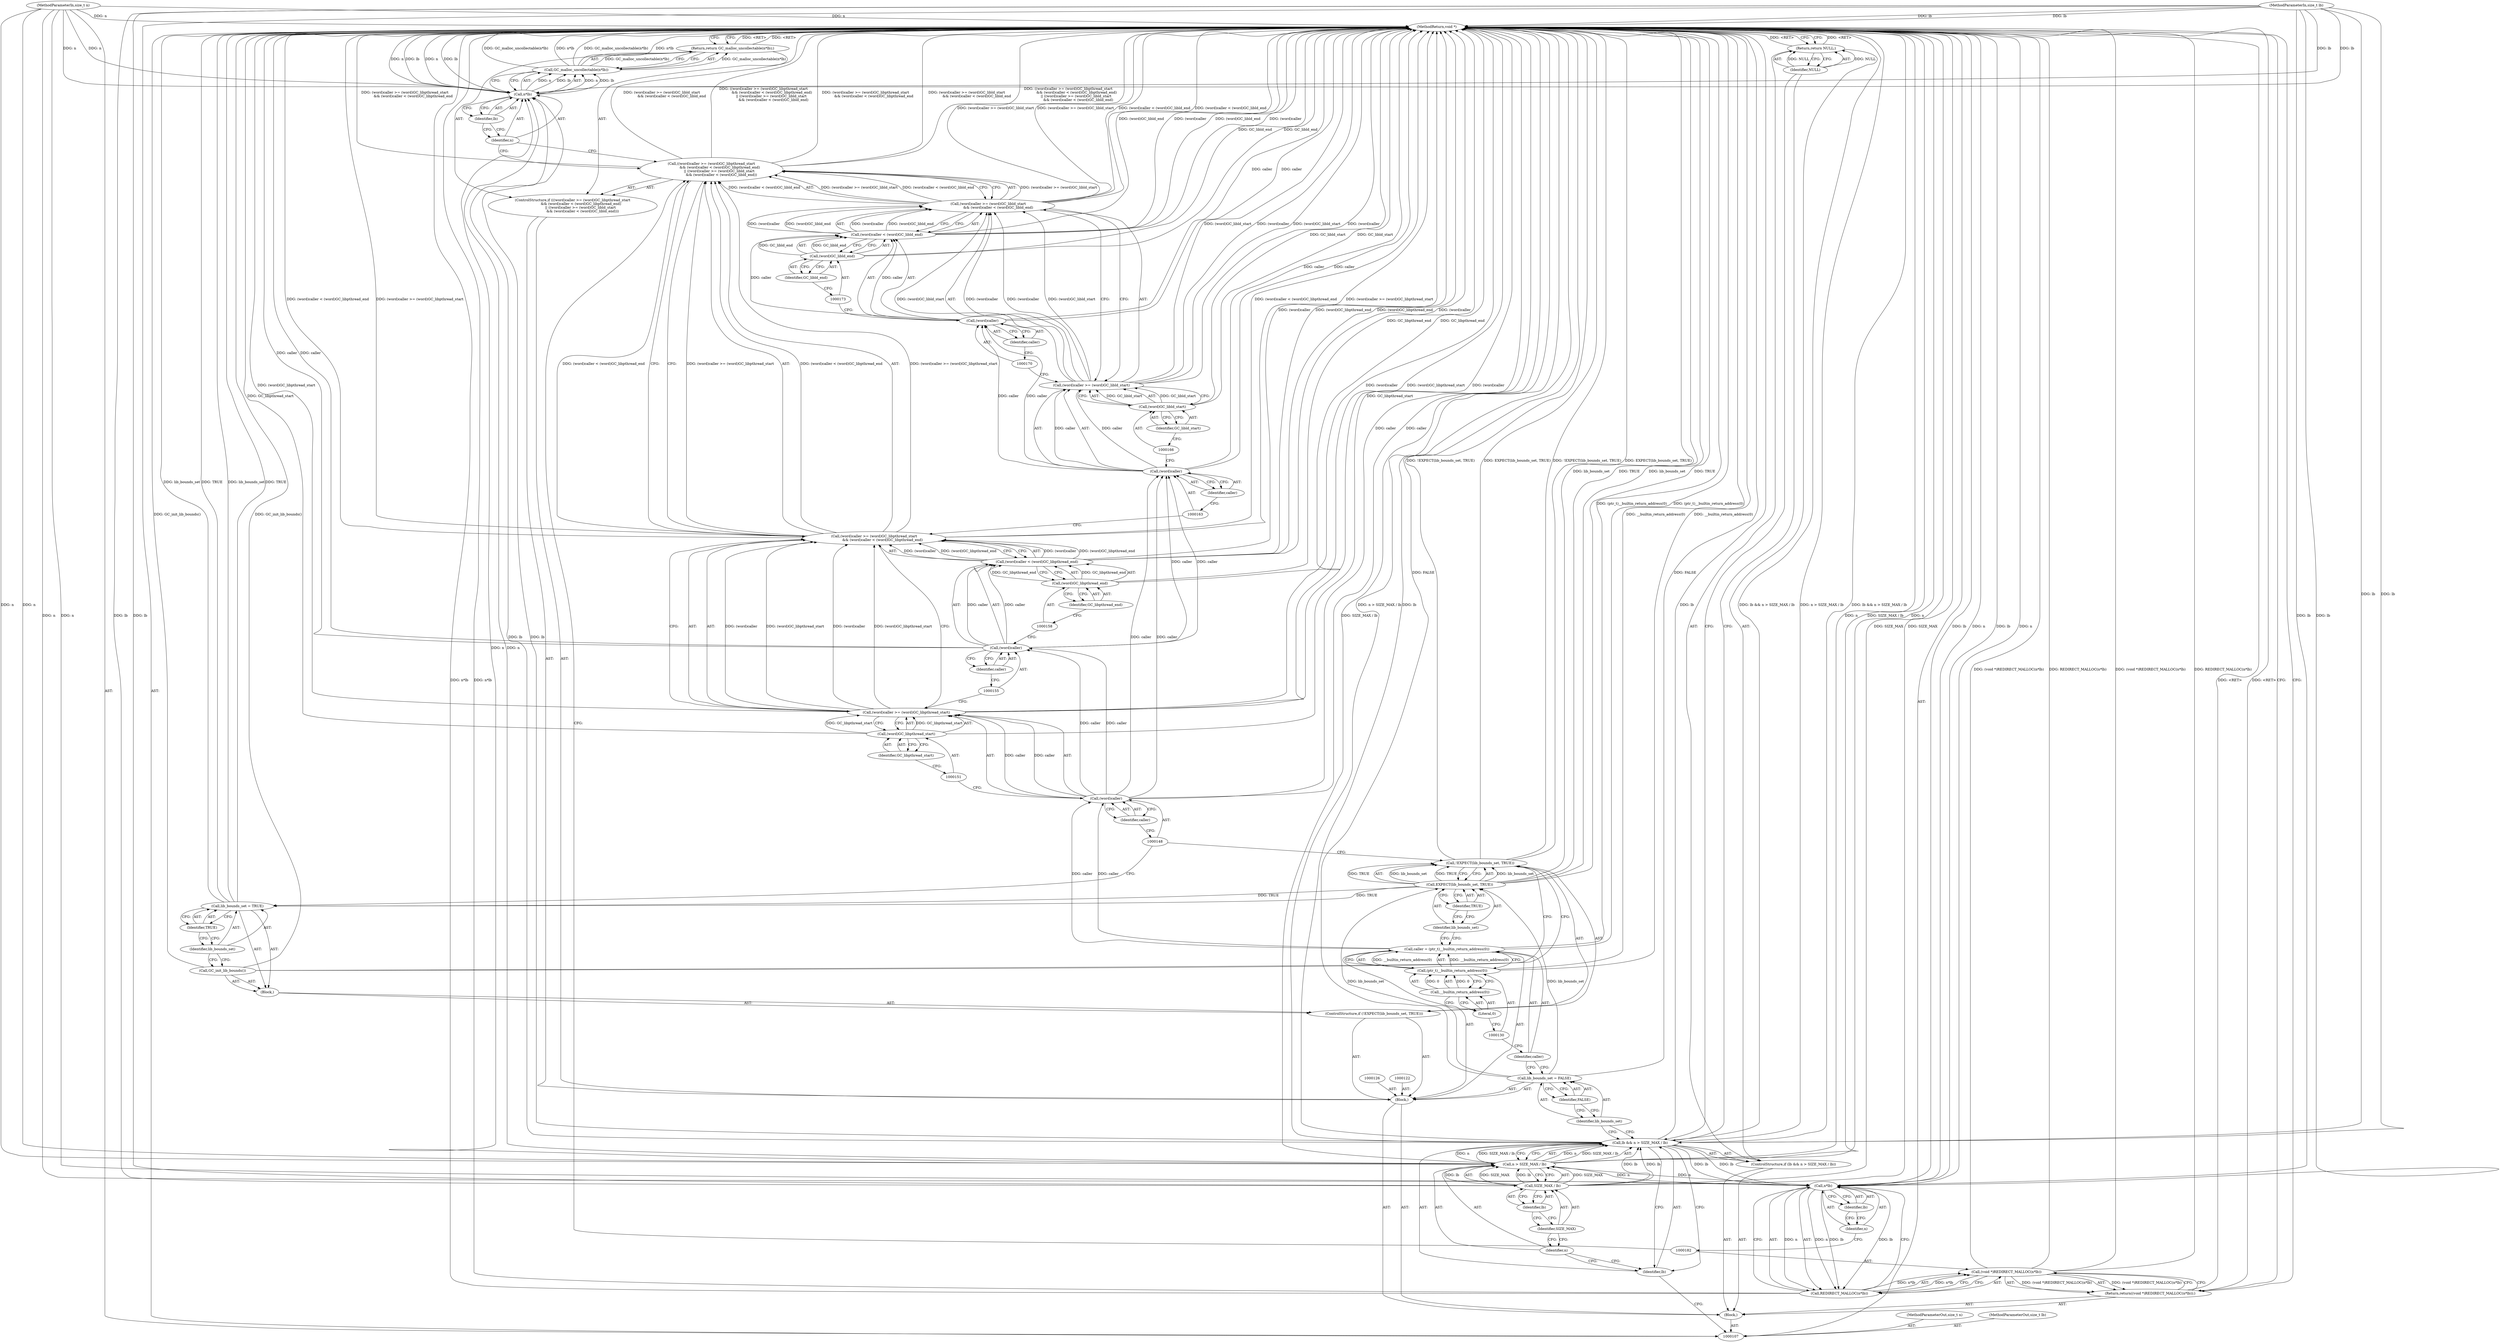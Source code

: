digraph "0_bdwgc_e10c1eb9908c2774c16b3148b30d2f3823d66a9a" {
"1000187" [label="(MethodReturn,void *)"];
"1000108" [label="(MethodParameterIn,size_t n)"];
"1000265" [label="(MethodParameterOut,size_t n)"];
"1000109" [label="(MethodParameterIn,size_t lb)"];
"1000266" [label="(MethodParameterOut,size_t lb)"];
"1000121" [label="(Block,)"];
"1000127" [label="(Call,caller = (ptr_t)__builtin_return_address(0))"];
"1000128" [label="(Identifier,caller)"];
"1000129" [label="(Call,(ptr_t)__builtin_return_address(0))"];
"1000131" [label="(Call,__builtin_return_address(0))"];
"1000132" [label="(Literal,0)"];
"1000133" [label="(ControlStructure,if (!EXPECT(lib_bounds_set, TRUE)))"];
"1000134" [label="(Call,!EXPECT(lib_bounds_set, TRUE))"];
"1000135" [label="(Call,EXPECT(lib_bounds_set, TRUE))"];
"1000136" [label="(Identifier,lib_bounds_set)"];
"1000137" [label="(Identifier,TRUE)"];
"1000138" [label="(Block,)"];
"1000139" [label="(Call,GC_init_lib_bounds())"];
"1000140" [label="(Call,lib_bounds_set = TRUE)"];
"1000141" [label="(Identifier,lib_bounds_set)"];
"1000142" [label="(Identifier,TRUE)"];
"1000143" [label="(ControlStructure,if (((word)caller >= (word)GC_libpthread_start\n               && (word)caller < (word)GC_libpthread_end)\n              || ((word)caller >= (word)GC_libld_start\n                  && (word)caller < (word)GC_libld_end)))"];
"1000144" [label="(Call,((word)caller >= (word)GC_libpthread_start\n               && (word)caller < (word)GC_libpthread_end)\n              || ((word)caller >= (word)GC_libld_start\n                  && (word)caller < (word)GC_libld_end))"];
"1000145" [label="(Call,(word)caller >= (word)GC_libpthread_start\n               && (word)caller < (word)GC_libpthread_end)"];
"1000146" [label="(Call,(word)caller >= (word)GC_libpthread_start)"];
"1000147" [label="(Call,(word)caller)"];
"1000149" [label="(Identifier,caller)"];
"1000150" [label="(Call,(word)GC_libpthread_start)"];
"1000152" [label="(Identifier,GC_libpthread_start)"];
"1000153" [label="(Call,(word)caller < (word)GC_libpthread_end)"];
"1000154" [label="(Call,(word)caller)"];
"1000156" [label="(Identifier,caller)"];
"1000157" [label="(Call,(word)GC_libpthread_end)"];
"1000159" [label="(Identifier,GC_libpthread_end)"];
"1000160" [label="(Call,(word)caller >= (word)GC_libld_start\n                  && (word)caller < (word)GC_libld_end)"];
"1000161" [label="(Call,(word)caller >= (word)GC_libld_start)"];
"1000162" [label="(Call,(word)caller)"];
"1000164" [label="(Identifier,caller)"];
"1000165" [label="(Call,(word)GC_libld_start)"];
"1000167" [label="(Identifier,GC_libld_start)"];
"1000110" [label="(Block,)"];
"1000168" [label="(Call,(word)caller < (word)GC_libld_end)"];
"1000169" [label="(Call,(word)caller)"];
"1000171" [label="(Identifier,caller)"];
"1000172" [label="(Call,(word)GC_libld_end)"];
"1000174" [label="(Identifier,GC_libld_end)"];
"1000175" [label="(Return,return GC_malloc_uncollectable(n*lb);)"];
"1000176" [label="(Call,GC_malloc_uncollectable(n*lb))"];
"1000177" [label="(Call,n*lb)"];
"1000178" [label="(Identifier,n)"];
"1000179" [label="(Identifier,lb)"];
"1000181" [label="(Call,(void *)REDIRECT_MALLOC(n*lb))"];
"1000183" [label="(Call,REDIRECT_MALLOC(n*lb))"];
"1000184" [label="(Call,n*lb)"];
"1000185" [label="(Identifier,n)"];
"1000186" [label="(Identifier,lb)"];
"1000180" [label="(Return,return((void *)REDIRECT_MALLOC(n*lb));)"];
"1000114" [label="(Call,n > SIZE_MAX / lb)"];
"1000115" [label="(Identifier,n)"];
"1000116" [label="(Call,SIZE_MAX / lb)"];
"1000117" [label="(Identifier,SIZE_MAX)"];
"1000118" [label="(Identifier,lb)"];
"1000111" [label="(ControlStructure,if (lb && n > SIZE_MAX / lb))"];
"1000112" [label="(Call,lb && n > SIZE_MAX / lb)"];
"1000113" [label="(Identifier,lb)"];
"1000120" [label="(Identifier,NULL)"];
"1000119" [label="(Return,return NULL;)"];
"1000123" [label="(Call,lib_bounds_set = FALSE)"];
"1000124" [label="(Identifier,lib_bounds_set)"];
"1000125" [label="(Identifier,FALSE)"];
"1000187" -> "1000107"  [label="AST: "];
"1000187" -> "1000119"  [label="CFG: "];
"1000187" -> "1000175"  [label="CFG: "];
"1000187" -> "1000180"  [label="CFG: "];
"1000123" -> "1000187"  [label="DDG: FALSE"];
"1000108" -> "1000187"  [label="DDG: n"];
"1000184" -> "1000187"  [label="DDG: n"];
"1000184" -> "1000187"  [label="DDG: lb"];
"1000168" -> "1000187"  [label="DDG: (word)caller"];
"1000168" -> "1000187"  [label="DDG: (word)GC_libld_end"];
"1000153" -> "1000187"  [label="DDG: (word)GC_libpthread_end"];
"1000153" -> "1000187"  [label="DDG: (word)caller"];
"1000177" -> "1000187"  [label="DDG: lb"];
"1000177" -> "1000187"  [label="DDG: n"];
"1000181" -> "1000187"  [label="DDG: (void *)REDIRECT_MALLOC(n*lb)"];
"1000181" -> "1000187"  [label="DDG: REDIRECT_MALLOC(n*lb)"];
"1000114" -> "1000187"  [label="DDG: n"];
"1000114" -> "1000187"  [label="DDG: SIZE_MAX / lb"];
"1000112" -> "1000187"  [label="DDG: lb && n > SIZE_MAX / lb"];
"1000112" -> "1000187"  [label="DDG: n > SIZE_MAX / lb"];
"1000112" -> "1000187"  [label="DDG: lb"];
"1000154" -> "1000187"  [label="DDG: caller"];
"1000157" -> "1000187"  [label="DDG: GC_libpthread_end"];
"1000116" -> "1000187"  [label="DDG: SIZE_MAX"];
"1000160" -> "1000187"  [label="DDG: (word)caller < (word)GC_libld_end"];
"1000160" -> "1000187"  [label="DDG: (word)caller >= (word)GC_libld_start"];
"1000162" -> "1000187"  [label="DDG: caller"];
"1000140" -> "1000187"  [label="DDG: TRUE"];
"1000140" -> "1000187"  [label="DDG: lib_bounds_set"];
"1000144" -> "1000187"  [label="DDG: (word)caller >= (word)GC_libld_start\n                  && (word)caller < (word)GC_libld_end"];
"1000144" -> "1000187"  [label="DDG: ((word)caller >= (word)GC_libpthread_start\n               && (word)caller < (word)GC_libpthread_end)\n              || ((word)caller >= (word)GC_libld_start\n                  && (word)caller < (word)GC_libld_end)"];
"1000144" -> "1000187"  [label="DDG: (word)caller >= (word)GC_libpthread_start\n               && (word)caller < (word)GC_libpthread_end"];
"1000139" -> "1000187"  [label="DDG: GC_init_lib_bounds()"];
"1000183" -> "1000187"  [label="DDG: n*lb"];
"1000150" -> "1000187"  [label="DDG: GC_libpthread_start"];
"1000127" -> "1000187"  [label="DDG: (ptr_t)__builtin_return_address(0)"];
"1000165" -> "1000187"  [label="DDG: GC_libld_start"];
"1000134" -> "1000187"  [label="DDG: !EXPECT(lib_bounds_set, TRUE)"];
"1000134" -> "1000187"  [label="DDG: EXPECT(lib_bounds_set, TRUE)"];
"1000147" -> "1000187"  [label="DDG: caller"];
"1000176" -> "1000187"  [label="DDG: GC_malloc_uncollectable(n*lb)"];
"1000176" -> "1000187"  [label="DDG: n*lb"];
"1000145" -> "1000187"  [label="DDG: (word)caller < (word)GC_libpthread_end"];
"1000145" -> "1000187"  [label="DDG: (word)caller >= (word)GC_libpthread_start"];
"1000135" -> "1000187"  [label="DDG: lib_bounds_set"];
"1000135" -> "1000187"  [label="DDG: TRUE"];
"1000169" -> "1000187"  [label="DDG: caller"];
"1000146" -> "1000187"  [label="DDG: (word)GC_libpthread_start"];
"1000146" -> "1000187"  [label="DDG: (word)caller"];
"1000161" -> "1000187"  [label="DDG: (word)caller"];
"1000161" -> "1000187"  [label="DDG: (word)GC_libld_start"];
"1000172" -> "1000187"  [label="DDG: GC_libld_end"];
"1000109" -> "1000187"  [label="DDG: lb"];
"1000129" -> "1000187"  [label="DDG: __builtin_return_address(0)"];
"1000119" -> "1000187"  [label="DDG: <RET>"];
"1000175" -> "1000187"  [label="DDG: <RET>"];
"1000180" -> "1000187"  [label="DDG: <RET>"];
"1000108" -> "1000107"  [label="AST: "];
"1000108" -> "1000187"  [label="DDG: n"];
"1000108" -> "1000114"  [label="DDG: n"];
"1000108" -> "1000177"  [label="DDG: n"];
"1000108" -> "1000184"  [label="DDG: n"];
"1000265" -> "1000107"  [label="AST: "];
"1000109" -> "1000107"  [label="AST: "];
"1000109" -> "1000187"  [label="DDG: lb"];
"1000109" -> "1000112"  [label="DDG: lb"];
"1000109" -> "1000116"  [label="DDG: lb"];
"1000109" -> "1000177"  [label="DDG: lb"];
"1000109" -> "1000184"  [label="DDG: lb"];
"1000266" -> "1000107"  [label="AST: "];
"1000121" -> "1000110"  [label="AST: "];
"1000122" -> "1000121"  [label="AST: "];
"1000123" -> "1000121"  [label="AST: "];
"1000126" -> "1000121"  [label="AST: "];
"1000127" -> "1000121"  [label="AST: "];
"1000133" -> "1000121"  [label="AST: "];
"1000143" -> "1000121"  [label="AST: "];
"1000127" -> "1000121"  [label="AST: "];
"1000127" -> "1000129"  [label="CFG: "];
"1000128" -> "1000127"  [label="AST: "];
"1000129" -> "1000127"  [label="AST: "];
"1000136" -> "1000127"  [label="CFG: "];
"1000127" -> "1000187"  [label="DDG: (ptr_t)__builtin_return_address(0)"];
"1000129" -> "1000127"  [label="DDG: __builtin_return_address(0)"];
"1000127" -> "1000147"  [label="DDG: caller"];
"1000128" -> "1000127"  [label="AST: "];
"1000128" -> "1000123"  [label="CFG: "];
"1000130" -> "1000128"  [label="CFG: "];
"1000129" -> "1000127"  [label="AST: "];
"1000129" -> "1000131"  [label="CFG: "];
"1000130" -> "1000129"  [label="AST: "];
"1000131" -> "1000129"  [label="AST: "];
"1000127" -> "1000129"  [label="CFG: "];
"1000129" -> "1000187"  [label="DDG: __builtin_return_address(0)"];
"1000129" -> "1000127"  [label="DDG: __builtin_return_address(0)"];
"1000131" -> "1000129"  [label="DDG: 0"];
"1000131" -> "1000129"  [label="AST: "];
"1000131" -> "1000132"  [label="CFG: "];
"1000132" -> "1000131"  [label="AST: "];
"1000129" -> "1000131"  [label="CFG: "];
"1000131" -> "1000129"  [label="DDG: 0"];
"1000132" -> "1000131"  [label="AST: "];
"1000132" -> "1000130"  [label="CFG: "];
"1000131" -> "1000132"  [label="CFG: "];
"1000133" -> "1000121"  [label="AST: "];
"1000134" -> "1000133"  [label="AST: "];
"1000138" -> "1000133"  [label="AST: "];
"1000134" -> "1000133"  [label="AST: "];
"1000134" -> "1000135"  [label="CFG: "];
"1000135" -> "1000134"  [label="AST: "];
"1000139" -> "1000134"  [label="CFG: "];
"1000148" -> "1000134"  [label="CFG: "];
"1000134" -> "1000187"  [label="DDG: !EXPECT(lib_bounds_set, TRUE)"];
"1000134" -> "1000187"  [label="DDG: EXPECT(lib_bounds_set, TRUE)"];
"1000135" -> "1000134"  [label="DDG: lib_bounds_set"];
"1000135" -> "1000134"  [label="DDG: TRUE"];
"1000135" -> "1000134"  [label="AST: "];
"1000135" -> "1000137"  [label="CFG: "];
"1000136" -> "1000135"  [label="AST: "];
"1000137" -> "1000135"  [label="AST: "];
"1000134" -> "1000135"  [label="CFG: "];
"1000135" -> "1000187"  [label="DDG: lib_bounds_set"];
"1000135" -> "1000187"  [label="DDG: TRUE"];
"1000135" -> "1000134"  [label="DDG: lib_bounds_set"];
"1000135" -> "1000134"  [label="DDG: TRUE"];
"1000123" -> "1000135"  [label="DDG: lib_bounds_set"];
"1000135" -> "1000140"  [label="DDG: TRUE"];
"1000136" -> "1000135"  [label="AST: "];
"1000136" -> "1000127"  [label="CFG: "];
"1000137" -> "1000136"  [label="CFG: "];
"1000137" -> "1000135"  [label="AST: "];
"1000137" -> "1000136"  [label="CFG: "];
"1000135" -> "1000137"  [label="CFG: "];
"1000138" -> "1000133"  [label="AST: "];
"1000139" -> "1000138"  [label="AST: "];
"1000140" -> "1000138"  [label="AST: "];
"1000139" -> "1000138"  [label="AST: "];
"1000139" -> "1000134"  [label="CFG: "];
"1000141" -> "1000139"  [label="CFG: "];
"1000139" -> "1000187"  [label="DDG: GC_init_lib_bounds()"];
"1000140" -> "1000138"  [label="AST: "];
"1000140" -> "1000142"  [label="CFG: "];
"1000141" -> "1000140"  [label="AST: "];
"1000142" -> "1000140"  [label="AST: "];
"1000148" -> "1000140"  [label="CFG: "];
"1000140" -> "1000187"  [label="DDG: TRUE"];
"1000140" -> "1000187"  [label="DDG: lib_bounds_set"];
"1000135" -> "1000140"  [label="DDG: TRUE"];
"1000141" -> "1000140"  [label="AST: "];
"1000141" -> "1000139"  [label="CFG: "];
"1000142" -> "1000141"  [label="CFG: "];
"1000142" -> "1000140"  [label="AST: "];
"1000142" -> "1000141"  [label="CFG: "];
"1000140" -> "1000142"  [label="CFG: "];
"1000143" -> "1000121"  [label="AST: "];
"1000144" -> "1000143"  [label="AST: "];
"1000175" -> "1000143"  [label="AST: "];
"1000144" -> "1000143"  [label="AST: "];
"1000144" -> "1000145"  [label="CFG: "];
"1000144" -> "1000160"  [label="CFG: "];
"1000145" -> "1000144"  [label="AST: "];
"1000160" -> "1000144"  [label="AST: "];
"1000178" -> "1000144"  [label="CFG: "];
"1000182" -> "1000144"  [label="CFG: "];
"1000144" -> "1000187"  [label="DDG: (word)caller >= (word)GC_libld_start\n                  && (word)caller < (word)GC_libld_end"];
"1000144" -> "1000187"  [label="DDG: ((word)caller >= (word)GC_libpthread_start\n               && (word)caller < (word)GC_libpthread_end)\n              || ((word)caller >= (word)GC_libld_start\n                  && (word)caller < (word)GC_libld_end)"];
"1000144" -> "1000187"  [label="DDG: (word)caller >= (word)GC_libpthread_start\n               && (word)caller < (word)GC_libpthread_end"];
"1000145" -> "1000144"  [label="DDG: (word)caller >= (word)GC_libpthread_start"];
"1000145" -> "1000144"  [label="DDG: (word)caller < (word)GC_libpthread_end"];
"1000160" -> "1000144"  [label="DDG: (word)caller >= (word)GC_libld_start"];
"1000160" -> "1000144"  [label="DDG: (word)caller < (word)GC_libld_end"];
"1000145" -> "1000144"  [label="AST: "];
"1000145" -> "1000146"  [label="CFG: "];
"1000145" -> "1000153"  [label="CFG: "];
"1000146" -> "1000145"  [label="AST: "];
"1000153" -> "1000145"  [label="AST: "];
"1000163" -> "1000145"  [label="CFG: "];
"1000144" -> "1000145"  [label="CFG: "];
"1000145" -> "1000187"  [label="DDG: (word)caller < (word)GC_libpthread_end"];
"1000145" -> "1000187"  [label="DDG: (word)caller >= (word)GC_libpthread_start"];
"1000145" -> "1000144"  [label="DDG: (word)caller >= (word)GC_libpthread_start"];
"1000145" -> "1000144"  [label="DDG: (word)caller < (word)GC_libpthread_end"];
"1000146" -> "1000145"  [label="DDG: (word)caller"];
"1000146" -> "1000145"  [label="DDG: (word)GC_libpthread_start"];
"1000153" -> "1000145"  [label="DDG: (word)caller"];
"1000153" -> "1000145"  [label="DDG: (word)GC_libpthread_end"];
"1000146" -> "1000145"  [label="AST: "];
"1000146" -> "1000150"  [label="CFG: "];
"1000147" -> "1000146"  [label="AST: "];
"1000150" -> "1000146"  [label="AST: "];
"1000155" -> "1000146"  [label="CFG: "];
"1000145" -> "1000146"  [label="CFG: "];
"1000146" -> "1000187"  [label="DDG: (word)GC_libpthread_start"];
"1000146" -> "1000187"  [label="DDG: (word)caller"];
"1000146" -> "1000145"  [label="DDG: (word)caller"];
"1000146" -> "1000145"  [label="DDG: (word)GC_libpthread_start"];
"1000147" -> "1000146"  [label="DDG: caller"];
"1000150" -> "1000146"  [label="DDG: GC_libpthread_start"];
"1000147" -> "1000146"  [label="AST: "];
"1000147" -> "1000149"  [label="CFG: "];
"1000148" -> "1000147"  [label="AST: "];
"1000149" -> "1000147"  [label="AST: "];
"1000151" -> "1000147"  [label="CFG: "];
"1000147" -> "1000187"  [label="DDG: caller"];
"1000147" -> "1000146"  [label="DDG: caller"];
"1000127" -> "1000147"  [label="DDG: caller"];
"1000147" -> "1000154"  [label="DDG: caller"];
"1000147" -> "1000162"  [label="DDG: caller"];
"1000149" -> "1000147"  [label="AST: "];
"1000149" -> "1000148"  [label="CFG: "];
"1000147" -> "1000149"  [label="CFG: "];
"1000150" -> "1000146"  [label="AST: "];
"1000150" -> "1000152"  [label="CFG: "];
"1000151" -> "1000150"  [label="AST: "];
"1000152" -> "1000150"  [label="AST: "];
"1000146" -> "1000150"  [label="CFG: "];
"1000150" -> "1000187"  [label="DDG: GC_libpthread_start"];
"1000150" -> "1000146"  [label="DDG: GC_libpthread_start"];
"1000152" -> "1000150"  [label="AST: "];
"1000152" -> "1000151"  [label="CFG: "];
"1000150" -> "1000152"  [label="CFG: "];
"1000153" -> "1000145"  [label="AST: "];
"1000153" -> "1000157"  [label="CFG: "];
"1000154" -> "1000153"  [label="AST: "];
"1000157" -> "1000153"  [label="AST: "];
"1000145" -> "1000153"  [label="CFG: "];
"1000153" -> "1000187"  [label="DDG: (word)GC_libpthread_end"];
"1000153" -> "1000187"  [label="DDG: (word)caller"];
"1000153" -> "1000145"  [label="DDG: (word)caller"];
"1000153" -> "1000145"  [label="DDG: (word)GC_libpthread_end"];
"1000154" -> "1000153"  [label="DDG: caller"];
"1000157" -> "1000153"  [label="DDG: GC_libpthread_end"];
"1000154" -> "1000153"  [label="AST: "];
"1000154" -> "1000156"  [label="CFG: "];
"1000155" -> "1000154"  [label="AST: "];
"1000156" -> "1000154"  [label="AST: "];
"1000158" -> "1000154"  [label="CFG: "];
"1000154" -> "1000187"  [label="DDG: caller"];
"1000154" -> "1000153"  [label="DDG: caller"];
"1000147" -> "1000154"  [label="DDG: caller"];
"1000154" -> "1000162"  [label="DDG: caller"];
"1000156" -> "1000154"  [label="AST: "];
"1000156" -> "1000155"  [label="CFG: "];
"1000154" -> "1000156"  [label="CFG: "];
"1000157" -> "1000153"  [label="AST: "];
"1000157" -> "1000159"  [label="CFG: "];
"1000158" -> "1000157"  [label="AST: "];
"1000159" -> "1000157"  [label="AST: "];
"1000153" -> "1000157"  [label="CFG: "];
"1000157" -> "1000187"  [label="DDG: GC_libpthread_end"];
"1000157" -> "1000153"  [label="DDG: GC_libpthread_end"];
"1000159" -> "1000157"  [label="AST: "];
"1000159" -> "1000158"  [label="CFG: "];
"1000157" -> "1000159"  [label="CFG: "];
"1000160" -> "1000144"  [label="AST: "];
"1000160" -> "1000161"  [label="CFG: "];
"1000160" -> "1000168"  [label="CFG: "];
"1000161" -> "1000160"  [label="AST: "];
"1000168" -> "1000160"  [label="AST: "];
"1000144" -> "1000160"  [label="CFG: "];
"1000160" -> "1000187"  [label="DDG: (word)caller < (word)GC_libld_end"];
"1000160" -> "1000187"  [label="DDG: (word)caller >= (word)GC_libld_start"];
"1000160" -> "1000144"  [label="DDG: (word)caller >= (word)GC_libld_start"];
"1000160" -> "1000144"  [label="DDG: (word)caller < (word)GC_libld_end"];
"1000161" -> "1000160"  [label="DDG: (word)caller"];
"1000161" -> "1000160"  [label="DDG: (word)GC_libld_start"];
"1000168" -> "1000160"  [label="DDG: (word)caller"];
"1000168" -> "1000160"  [label="DDG: (word)GC_libld_end"];
"1000161" -> "1000160"  [label="AST: "];
"1000161" -> "1000165"  [label="CFG: "];
"1000162" -> "1000161"  [label="AST: "];
"1000165" -> "1000161"  [label="AST: "];
"1000170" -> "1000161"  [label="CFG: "];
"1000160" -> "1000161"  [label="CFG: "];
"1000161" -> "1000187"  [label="DDG: (word)caller"];
"1000161" -> "1000187"  [label="DDG: (word)GC_libld_start"];
"1000161" -> "1000160"  [label="DDG: (word)caller"];
"1000161" -> "1000160"  [label="DDG: (word)GC_libld_start"];
"1000162" -> "1000161"  [label="DDG: caller"];
"1000165" -> "1000161"  [label="DDG: GC_libld_start"];
"1000162" -> "1000161"  [label="AST: "];
"1000162" -> "1000164"  [label="CFG: "];
"1000163" -> "1000162"  [label="AST: "];
"1000164" -> "1000162"  [label="AST: "];
"1000166" -> "1000162"  [label="CFG: "];
"1000162" -> "1000187"  [label="DDG: caller"];
"1000162" -> "1000161"  [label="DDG: caller"];
"1000147" -> "1000162"  [label="DDG: caller"];
"1000154" -> "1000162"  [label="DDG: caller"];
"1000162" -> "1000169"  [label="DDG: caller"];
"1000164" -> "1000162"  [label="AST: "];
"1000164" -> "1000163"  [label="CFG: "];
"1000162" -> "1000164"  [label="CFG: "];
"1000165" -> "1000161"  [label="AST: "];
"1000165" -> "1000167"  [label="CFG: "];
"1000166" -> "1000165"  [label="AST: "];
"1000167" -> "1000165"  [label="AST: "];
"1000161" -> "1000165"  [label="CFG: "];
"1000165" -> "1000187"  [label="DDG: GC_libld_start"];
"1000165" -> "1000161"  [label="DDG: GC_libld_start"];
"1000167" -> "1000165"  [label="AST: "];
"1000167" -> "1000166"  [label="CFG: "];
"1000165" -> "1000167"  [label="CFG: "];
"1000110" -> "1000107"  [label="AST: "];
"1000111" -> "1000110"  [label="AST: "];
"1000121" -> "1000110"  [label="AST: "];
"1000180" -> "1000110"  [label="AST: "];
"1000168" -> "1000160"  [label="AST: "];
"1000168" -> "1000172"  [label="CFG: "];
"1000169" -> "1000168"  [label="AST: "];
"1000172" -> "1000168"  [label="AST: "];
"1000160" -> "1000168"  [label="CFG: "];
"1000168" -> "1000187"  [label="DDG: (word)caller"];
"1000168" -> "1000187"  [label="DDG: (word)GC_libld_end"];
"1000168" -> "1000160"  [label="DDG: (word)caller"];
"1000168" -> "1000160"  [label="DDG: (word)GC_libld_end"];
"1000169" -> "1000168"  [label="DDG: caller"];
"1000172" -> "1000168"  [label="DDG: GC_libld_end"];
"1000169" -> "1000168"  [label="AST: "];
"1000169" -> "1000171"  [label="CFG: "];
"1000170" -> "1000169"  [label="AST: "];
"1000171" -> "1000169"  [label="AST: "];
"1000173" -> "1000169"  [label="CFG: "];
"1000169" -> "1000187"  [label="DDG: caller"];
"1000169" -> "1000168"  [label="DDG: caller"];
"1000162" -> "1000169"  [label="DDG: caller"];
"1000171" -> "1000169"  [label="AST: "];
"1000171" -> "1000170"  [label="CFG: "];
"1000169" -> "1000171"  [label="CFG: "];
"1000172" -> "1000168"  [label="AST: "];
"1000172" -> "1000174"  [label="CFG: "];
"1000173" -> "1000172"  [label="AST: "];
"1000174" -> "1000172"  [label="AST: "];
"1000168" -> "1000172"  [label="CFG: "];
"1000172" -> "1000187"  [label="DDG: GC_libld_end"];
"1000172" -> "1000168"  [label="DDG: GC_libld_end"];
"1000174" -> "1000172"  [label="AST: "];
"1000174" -> "1000173"  [label="CFG: "];
"1000172" -> "1000174"  [label="CFG: "];
"1000175" -> "1000143"  [label="AST: "];
"1000175" -> "1000176"  [label="CFG: "];
"1000176" -> "1000175"  [label="AST: "];
"1000187" -> "1000175"  [label="CFG: "];
"1000175" -> "1000187"  [label="DDG: <RET>"];
"1000176" -> "1000175"  [label="DDG: GC_malloc_uncollectable(n*lb)"];
"1000176" -> "1000175"  [label="AST: "];
"1000176" -> "1000177"  [label="CFG: "];
"1000177" -> "1000176"  [label="AST: "];
"1000175" -> "1000176"  [label="CFG: "];
"1000176" -> "1000187"  [label="DDG: GC_malloc_uncollectable(n*lb)"];
"1000176" -> "1000187"  [label="DDG: n*lb"];
"1000176" -> "1000175"  [label="DDG: GC_malloc_uncollectable(n*lb)"];
"1000177" -> "1000176"  [label="DDG: n"];
"1000177" -> "1000176"  [label="DDG: lb"];
"1000177" -> "1000176"  [label="AST: "];
"1000177" -> "1000179"  [label="CFG: "];
"1000178" -> "1000177"  [label="AST: "];
"1000179" -> "1000177"  [label="AST: "];
"1000176" -> "1000177"  [label="CFG: "];
"1000177" -> "1000187"  [label="DDG: lb"];
"1000177" -> "1000187"  [label="DDG: n"];
"1000177" -> "1000176"  [label="DDG: n"];
"1000177" -> "1000176"  [label="DDG: lb"];
"1000114" -> "1000177"  [label="DDG: n"];
"1000108" -> "1000177"  [label="DDG: n"];
"1000112" -> "1000177"  [label="DDG: lb"];
"1000109" -> "1000177"  [label="DDG: lb"];
"1000178" -> "1000177"  [label="AST: "];
"1000178" -> "1000144"  [label="CFG: "];
"1000179" -> "1000178"  [label="CFG: "];
"1000179" -> "1000177"  [label="AST: "];
"1000179" -> "1000178"  [label="CFG: "];
"1000177" -> "1000179"  [label="CFG: "];
"1000181" -> "1000180"  [label="AST: "];
"1000181" -> "1000183"  [label="CFG: "];
"1000182" -> "1000181"  [label="AST: "];
"1000183" -> "1000181"  [label="AST: "];
"1000180" -> "1000181"  [label="CFG: "];
"1000181" -> "1000187"  [label="DDG: (void *)REDIRECT_MALLOC(n*lb)"];
"1000181" -> "1000187"  [label="DDG: REDIRECT_MALLOC(n*lb)"];
"1000181" -> "1000180"  [label="DDG: (void *)REDIRECT_MALLOC(n*lb)"];
"1000183" -> "1000181"  [label="DDG: n*lb"];
"1000183" -> "1000181"  [label="AST: "];
"1000183" -> "1000184"  [label="CFG: "];
"1000184" -> "1000183"  [label="AST: "];
"1000181" -> "1000183"  [label="CFG: "];
"1000183" -> "1000187"  [label="DDG: n*lb"];
"1000183" -> "1000181"  [label="DDG: n*lb"];
"1000184" -> "1000183"  [label="DDG: n"];
"1000184" -> "1000183"  [label="DDG: lb"];
"1000184" -> "1000183"  [label="AST: "];
"1000184" -> "1000186"  [label="CFG: "];
"1000185" -> "1000184"  [label="AST: "];
"1000186" -> "1000184"  [label="AST: "];
"1000183" -> "1000184"  [label="CFG: "];
"1000184" -> "1000187"  [label="DDG: n"];
"1000184" -> "1000187"  [label="DDG: lb"];
"1000184" -> "1000183"  [label="DDG: n"];
"1000184" -> "1000183"  [label="DDG: lb"];
"1000114" -> "1000184"  [label="DDG: n"];
"1000108" -> "1000184"  [label="DDG: n"];
"1000112" -> "1000184"  [label="DDG: lb"];
"1000109" -> "1000184"  [label="DDG: lb"];
"1000185" -> "1000184"  [label="AST: "];
"1000185" -> "1000182"  [label="CFG: "];
"1000186" -> "1000185"  [label="CFG: "];
"1000186" -> "1000184"  [label="AST: "];
"1000186" -> "1000185"  [label="CFG: "];
"1000184" -> "1000186"  [label="CFG: "];
"1000180" -> "1000110"  [label="AST: "];
"1000180" -> "1000181"  [label="CFG: "];
"1000181" -> "1000180"  [label="AST: "];
"1000187" -> "1000180"  [label="CFG: "];
"1000180" -> "1000187"  [label="DDG: <RET>"];
"1000181" -> "1000180"  [label="DDG: (void *)REDIRECT_MALLOC(n*lb)"];
"1000114" -> "1000112"  [label="AST: "];
"1000114" -> "1000116"  [label="CFG: "];
"1000115" -> "1000114"  [label="AST: "];
"1000116" -> "1000114"  [label="AST: "];
"1000112" -> "1000114"  [label="CFG: "];
"1000114" -> "1000187"  [label="DDG: n"];
"1000114" -> "1000187"  [label="DDG: SIZE_MAX / lb"];
"1000114" -> "1000112"  [label="DDG: n"];
"1000114" -> "1000112"  [label="DDG: SIZE_MAX / lb"];
"1000108" -> "1000114"  [label="DDG: n"];
"1000116" -> "1000114"  [label="DDG: SIZE_MAX"];
"1000116" -> "1000114"  [label="DDG: lb"];
"1000114" -> "1000177"  [label="DDG: n"];
"1000114" -> "1000184"  [label="DDG: n"];
"1000115" -> "1000114"  [label="AST: "];
"1000115" -> "1000113"  [label="CFG: "];
"1000117" -> "1000115"  [label="CFG: "];
"1000116" -> "1000114"  [label="AST: "];
"1000116" -> "1000118"  [label="CFG: "];
"1000117" -> "1000116"  [label="AST: "];
"1000118" -> "1000116"  [label="AST: "];
"1000114" -> "1000116"  [label="CFG: "];
"1000116" -> "1000187"  [label="DDG: SIZE_MAX"];
"1000116" -> "1000112"  [label="DDG: lb"];
"1000116" -> "1000114"  [label="DDG: SIZE_MAX"];
"1000116" -> "1000114"  [label="DDG: lb"];
"1000109" -> "1000116"  [label="DDG: lb"];
"1000117" -> "1000116"  [label="AST: "];
"1000117" -> "1000115"  [label="CFG: "];
"1000118" -> "1000117"  [label="CFG: "];
"1000118" -> "1000116"  [label="AST: "];
"1000118" -> "1000117"  [label="CFG: "];
"1000116" -> "1000118"  [label="CFG: "];
"1000111" -> "1000110"  [label="AST: "];
"1000112" -> "1000111"  [label="AST: "];
"1000119" -> "1000111"  [label="AST: "];
"1000112" -> "1000111"  [label="AST: "];
"1000112" -> "1000113"  [label="CFG: "];
"1000112" -> "1000114"  [label="CFG: "];
"1000113" -> "1000112"  [label="AST: "];
"1000114" -> "1000112"  [label="AST: "];
"1000120" -> "1000112"  [label="CFG: "];
"1000124" -> "1000112"  [label="CFG: "];
"1000112" -> "1000187"  [label="DDG: lb && n > SIZE_MAX / lb"];
"1000112" -> "1000187"  [label="DDG: n > SIZE_MAX / lb"];
"1000112" -> "1000187"  [label="DDG: lb"];
"1000116" -> "1000112"  [label="DDG: lb"];
"1000109" -> "1000112"  [label="DDG: lb"];
"1000114" -> "1000112"  [label="DDG: n"];
"1000114" -> "1000112"  [label="DDG: SIZE_MAX / lb"];
"1000112" -> "1000177"  [label="DDG: lb"];
"1000112" -> "1000184"  [label="DDG: lb"];
"1000113" -> "1000112"  [label="AST: "];
"1000113" -> "1000107"  [label="CFG: "];
"1000115" -> "1000113"  [label="CFG: "];
"1000112" -> "1000113"  [label="CFG: "];
"1000120" -> "1000119"  [label="AST: "];
"1000120" -> "1000112"  [label="CFG: "];
"1000119" -> "1000120"  [label="CFG: "];
"1000120" -> "1000119"  [label="DDG: NULL"];
"1000119" -> "1000111"  [label="AST: "];
"1000119" -> "1000120"  [label="CFG: "];
"1000120" -> "1000119"  [label="AST: "];
"1000187" -> "1000119"  [label="CFG: "];
"1000119" -> "1000187"  [label="DDG: <RET>"];
"1000120" -> "1000119"  [label="DDG: NULL"];
"1000123" -> "1000121"  [label="AST: "];
"1000123" -> "1000125"  [label="CFG: "];
"1000124" -> "1000123"  [label="AST: "];
"1000125" -> "1000123"  [label="AST: "];
"1000128" -> "1000123"  [label="CFG: "];
"1000123" -> "1000187"  [label="DDG: FALSE"];
"1000123" -> "1000135"  [label="DDG: lib_bounds_set"];
"1000124" -> "1000123"  [label="AST: "];
"1000124" -> "1000112"  [label="CFG: "];
"1000125" -> "1000124"  [label="CFG: "];
"1000125" -> "1000123"  [label="AST: "];
"1000125" -> "1000124"  [label="CFG: "];
"1000123" -> "1000125"  [label="CFG: "];
}
